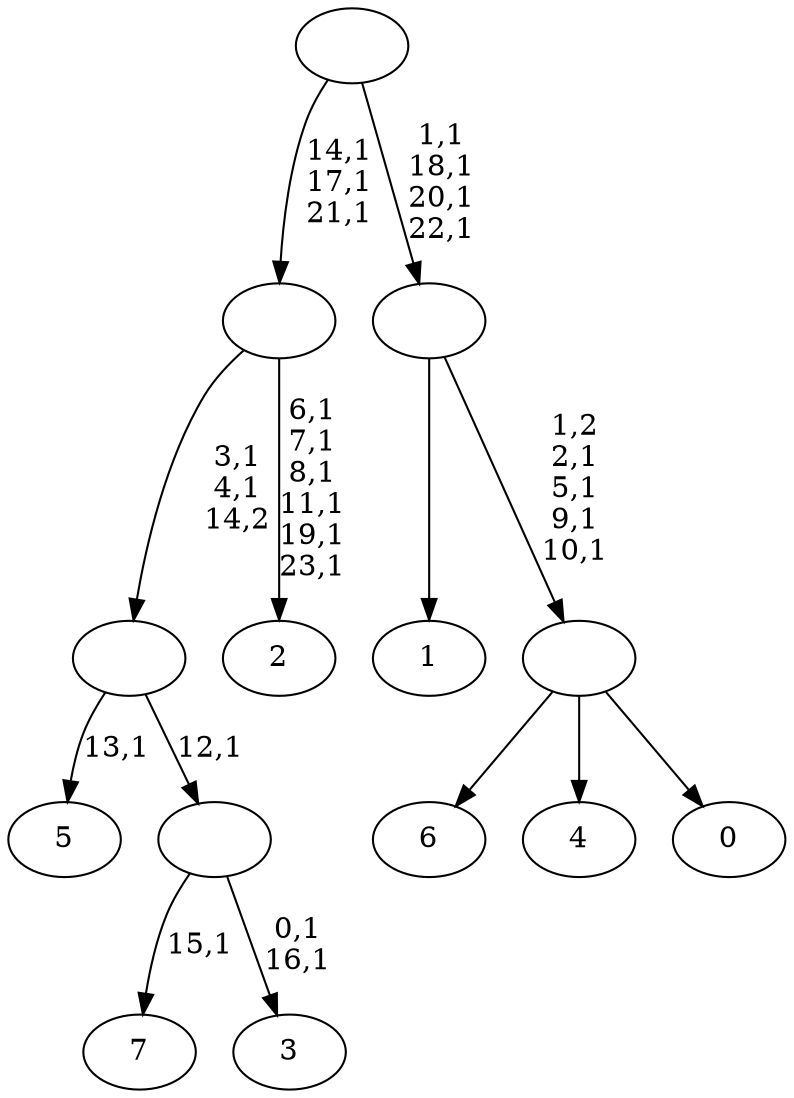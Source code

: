 digraph T {
	32 [label="7"]
	30 [label="6"]
	29 [label="5"]
	27 [label="4"]
	26 [label="3"]
	23 [label=""]
	22 [label=""]
	20 [label="2"]
	13 [label=""]
	10 [label="1"]
	9 [label="0"]
	8 [label=""]
	4 [label=""]
	0 [label=""]
	23 -> 26 [label="0,1\n16,1"]
	23 -> 32 [label="15,1"]
	22 -> 29 [label="13,1"]
	22 -> 23 [label="12,1"]
	13 -> 20 [label="6,1\n7,1\n8,1\n11,1\n19,1\n23,1"]
	13 -> 22 [label="3,1\n4,1\n14,2"]
	8 -> 30 [label=""]
	8 -> 27 [label=""]
	8 -> 9 [label=""]
	4 -> 8 [label="1,2\n2,1\n5,1\n9,1\n10,1"]
	4 -> 10 [label=""]
	0 -> 4 [label="1,1\n18,1\n20,1\n22,1"]
	0 -> 13 [label="14,1\n17,1\n21,1"]
}
